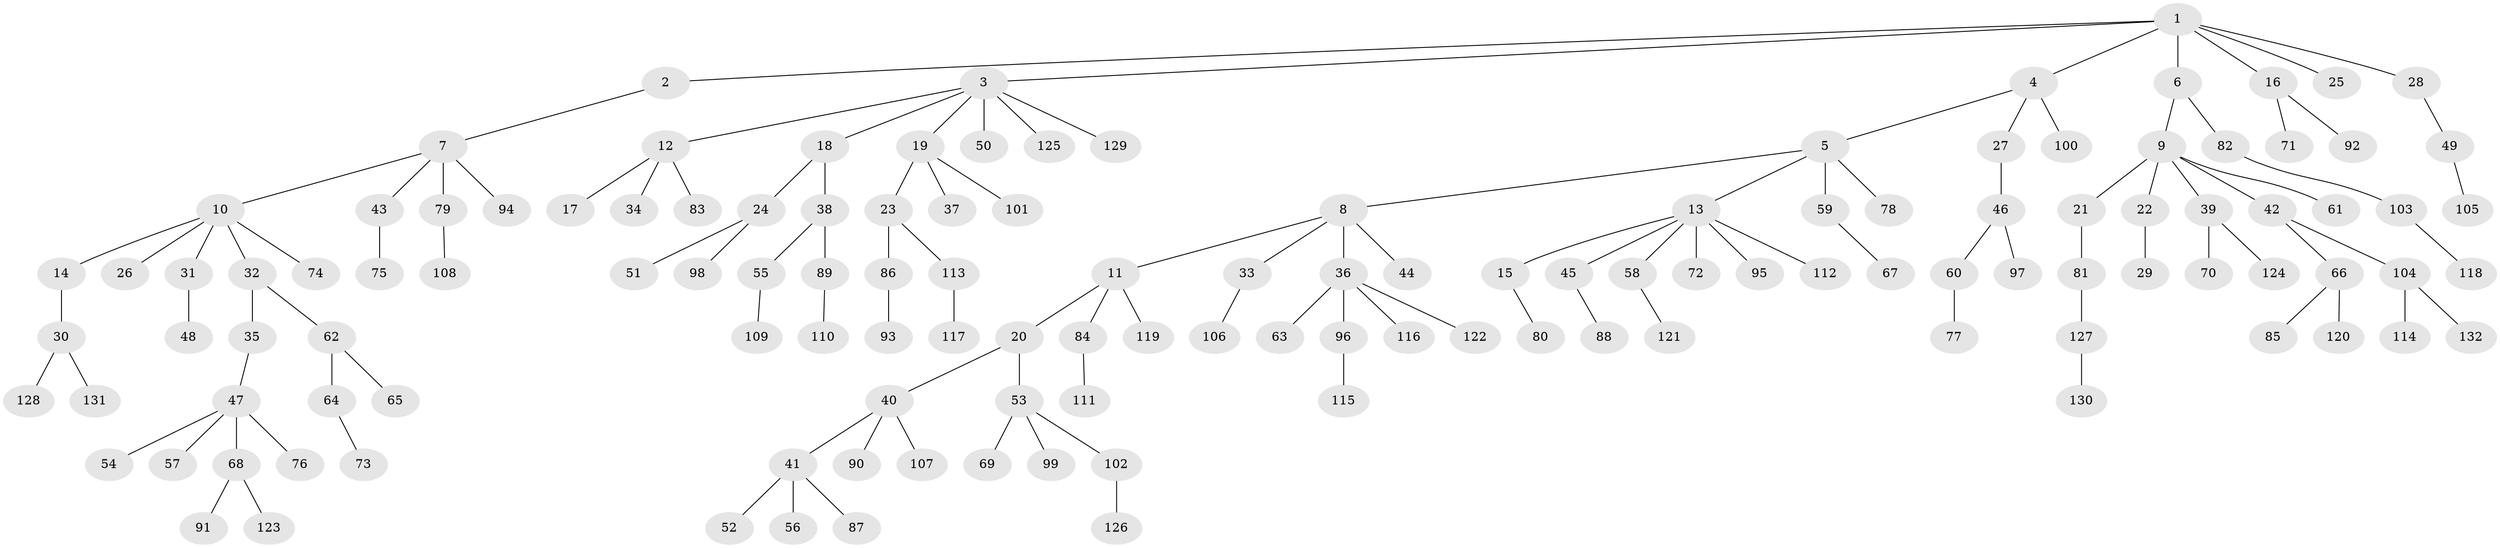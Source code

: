 // Generated by graph-tools (version 1.1) at 2025/26/03/09/25 03:26:32]
// undirected, 132 vertices, 131 edges
graph export_dot {
graph [start="1"]
  node [color=gray90,style=filled];
  1;
  2;
  3;
  4;
  5;
  6;
  7;
  8;
  9;
  10;
  11;
  12;
  13;
  14;
  15;
  16;
  17;
  18;
  19;
  20;
  21;
  22;
  23;
  24;
  25;
  26;
  27;
  28;
  29;
  30;
  31;
  32;
  33;
  34;
  35;
  36;
  37;
  38;
  39;
  40;
  41;
  42;
  43;
  44;
  45;
  46;
  47;
  48;
  49;
  50;
  51;
  52;
  53;
  54;
  55;
  56;
  57;
  58;
  59;
  60;
  61;
  62;
  63;
  64;
  65;
  66;
  67;
  68;
  69;
  70;
  71;
  72;
  73;
  74;
  75;
  76;
  77;
  78;
  79;
  80;
  81;
  82;
  83;
  84;
  85;
  86;
  87;
  88;
  89;
  90;
  91;
  92;
  93;
  94;
  95;
  96;
  97;
  98;
  99;
  100;
  101;
  102;
  103;
  104;
  105;
  106;
  107;
  108;
  109;
  110;
  111;
  112;
  113;
  114;
  115;
  116;
  117;
  118;
  119;
  120;
  121;
  122;
  123;
  124;
  125;
  126;
  127;
  128;
  129;
  130;
  131;
  132;
  1 -- 2;
  1 -- 3;
  1 -- 4;
  1 -- 6;
  1 -- 16;
  1 -- 25;
  1 -- 28;
  2 -- 7;
  3 -- 12;
  3 -- 18;
  3 -- 19;
  3 -- 50;
  3 -- 125;
  3 -- 129;
  4 -- 5;
  4 -- 27;
  4 -- 100;
  5 -- 8;
  5 -- 13;
  5 -- 59;
  5 -- 78;
  6 -- 9;
  6 -- 82;
  7 -- 10;
  7 -- 43;
  7 -- 79;
  7 -- 94;
  8 -- 11;
  8 -- 33;
  8 -- 36;
  8 -- 44;
  9 -- 21;
  9 -- 22;
  9 -- 39;
  9 -- 42;
  9 -- 61;
  10 -- 14;
  10 -- 26;
  10 -- 31;
  10 -- 32;
  10 -- 74;
  11 -- 20;
  11 -- 84;
  11 -- 119;
  12 -- 17;
  12 -- 34;
  12 -- 83;
  13 -- 15;
  13 -- 45;
  13 -- 58;
  13 -- 72;
  13 -- 95;
  13 -- 112;
  14 -- 30;
  15 -- 80;
  16 -- 71;
  16 -- 92;
  18 -- 24;
  18 -- 38;
  19 -- 23;
  19 -- 37;
  19 -- 101;
  20 -- 40;
  20 -- 53;
  21 -- 81;
  22 -- 29;
  23 -- 86;
  23 -- 113;
  24 -- 51;
  24 -- 98;
  27 -- 46;
  28 -- 49;
  30 -- 128;
  30 -- 131;
  31 -- 48;
  32 -- 35;
  32 -- 62;
  33 -- 106;
  35 -- 47;
  36 -- 63;
  36 -- 96;
  36 -- 116;
  36 -- 122;
  38 -- 55;
  38 -- 89;
  39 -- 70;
  39 -- 124;
  40 -- 41;
  40 -- 90;
  40 -- 107;
  41 -- 52;
  41 -- 56;
  41 -- 87;
  42 -- 66;
  42 -- 104;
  43 -- 75;
  45 -- 88;
  46 -- 60;
  46 -- 97;
  47 -- 54;
  47 -- 57;
  47 -- 68;
  47 -- 76;
  49 -- 105;
  53 -- 69;
  53 -- 99;
  53 -- 102;
  55 -- 109;
  58 -- 121;
  59 -- 67;
  60 -- 77;
  62 -- 64;
  62 -- 65;
  64 -- 73;
  66 -- 85;
  66 -- 120;
  68 -- 91;
  68 -- 123;
  79 -- 108;
  81 -- 127;
  82 -- 103;
  84 -- 111;
  86 -- 93;
  89 -- 110;
  96 -- 115;
  102 -- 126;
  103 -- 118;
  104 -- 114;
  104 -- 132;
  113 -- 117;
  127 -- 130;
}
